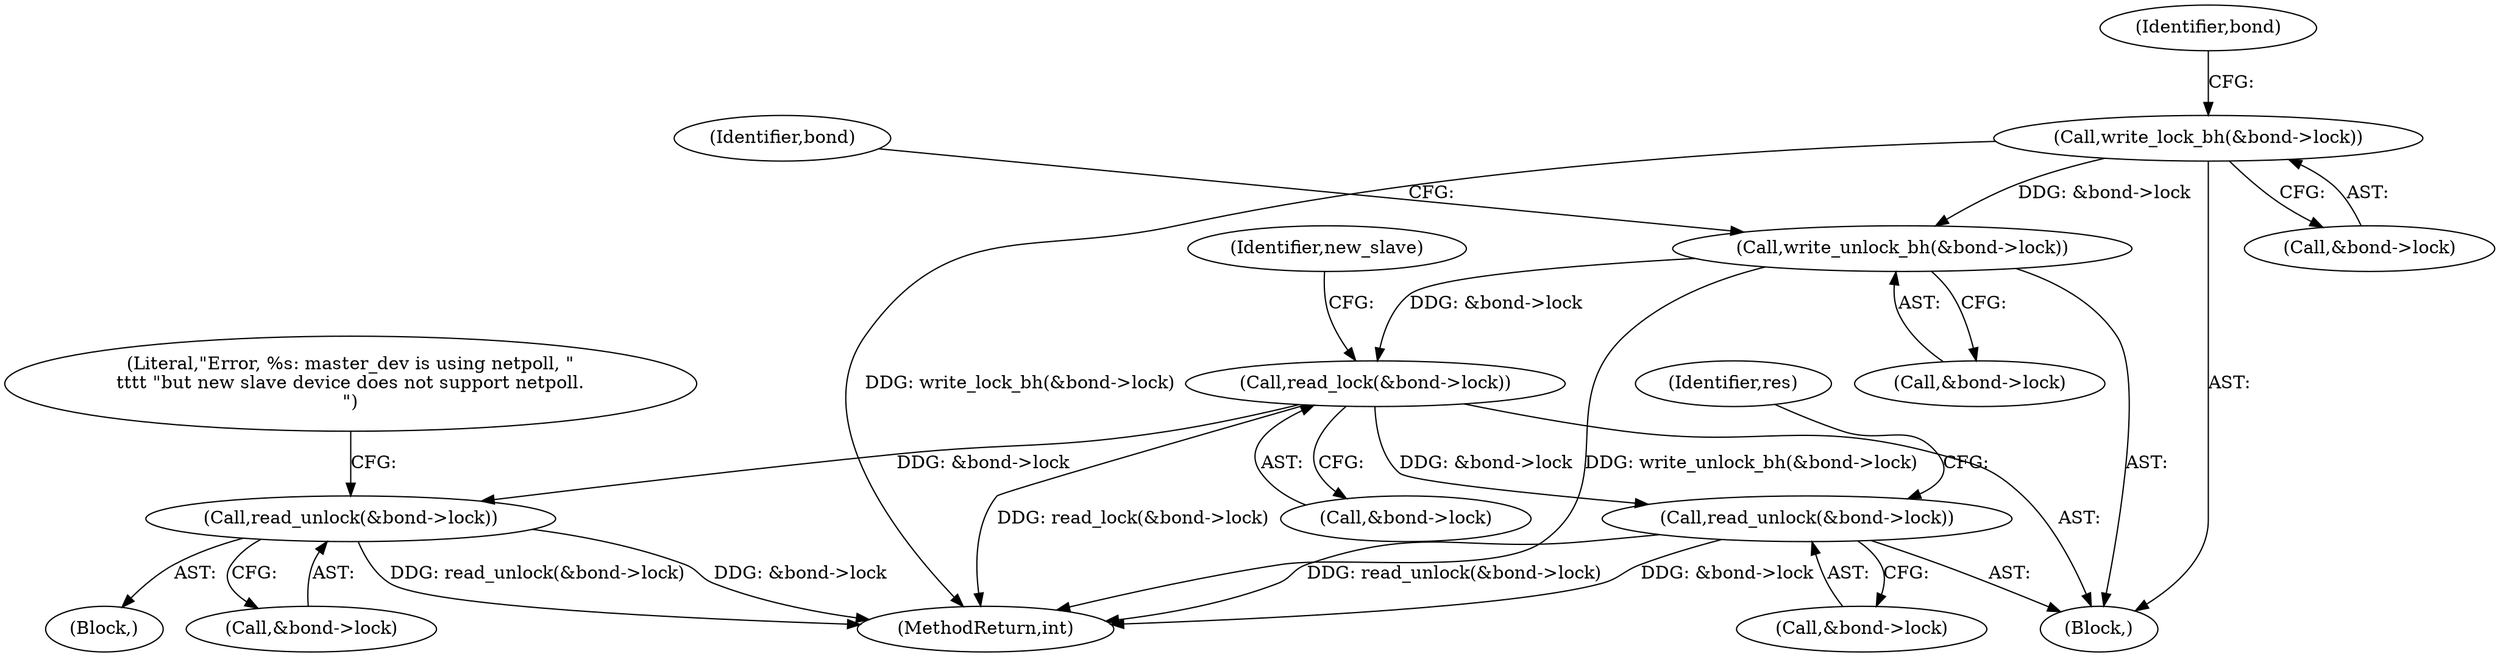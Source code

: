 digraph "0_linux_550fd08c2cebad61c548def135f67aba284c6162_0@API" {
"1000668" [label="(Call,read_lock(&bond->lock))"];
"1000661" [label="(Call,write_unlock_bh(&bond->lock))"];
"1000643" [label="(Call,write_lock_bh(&bond->lock))"];
"1000974" [label="(Call,read_unlock(&bond->lock))"];
"1000989" [label="(Call,read_unlock(&bond->lock))"];
"1000643" [label="(Call,write_lock_bh(&bond->lock))"];
"1000669" [label="(Call,&bond->lock)"];
"1000649" [label="(Identifier,bond)"];
"1000975" [label="(Call,&bond->lock)"];
"1000675" [label="(Identifier,new_slave)"];
"1000668" [label="(Call,read_lock(&bond->lock))"];
"1000990" [label="(Call,&bond->lock)"];
"1000644" [label="(Call,&bond->lock)"];
"1000980" [label="(Literal,\"Error, %s: master_dev is using netpoll, \"\n\t\t\t\t \"but new slave device does not support netpoll.\n\")"];
"1000134" [label="(Block,)"];
"1000667" [label="(Identifier,bond)"];
"1000974" [label="(Call,read_unlock(&bond->lock))"];
"1000973" [label="(Block,)"];
"1000662" [label="(Call,&bond->lock)"];
"1000661" [label="(Call,write_unlock_bh(&bond->lock))"];
"1000995" [label="(Identifier,res)"];
"1001091" [label="(MethodReturn,int)"];
"1000989" [label="(Call,read_unlock(&bond->lock))"];
"1000668" -> "1000134"  [label="AST: "];
"1000668" -> "1000669"  [label="CFG: "];
"1000669" -> "1000668"  [label="AST: "];
"1000675" -> "1000668"  [label="CFG: "];
"1000668" -> "1001091"  [label="DDG: read_lock(&bond->lock)"];
"1000661" -> "1000668"  [label="DDG: &bond->lock"];
"1000668" -> "1000974"  [label="DDG: &bond->lock"];
"1000668" -> "1000989"  [label="DDG: &bond->lock"];
"1000661" -> "1000134"  [label="AST: "];
"1000661" -> "1000662"  [label="CFG: "];
"1000662" -> "1000661"  [label="AST: "];
"1000667" -> "1000661"  [label="CFG: "];
"1000661" -> "1001091"  [label="DDG: write_unlock_bh(&bond->lock)"];
"1000643" -> "1000661"  [label="DDG: &bond->lock"];
"1000643" -> "1000134"  [label="AST: "];
"1000643" -> "1000644"  [label="CFG: "];
"1000644" -> "1000643"  [label="AST: "];
"1000649" -> "1000643"  [label="CFG: "];
"1000643" -> "1001091"  [label="DDG: write_lock_bh(&bond->lock)"];
"1000974" -> "1000973"  [label="AST: "];
"1000974" -> "1000975"  [label="CFG: "];
"1000975" -> "1000974"  [label="AST: "];
"1000980" -> "1000974"  [label="CFG: "];
"1000974" -> "1001091"  [label="DDG: read_unlock(&bond->lock)"];
"1000974" -> "1001091"  [label="DDG: &bond->lock"];
"1000989" -> "1000134"  [label="AST: "];
"1000989" -> "1000990"  [label="CFG: "];
"1000990" -> "1000989"  [label="AST: "];
"1000995" -> "1000989"  [label="CFG: "];
"1000989" -> "1001091"  [label="DDG: read_unlock(&bond->lock)"];
"1000989" -> "1001091"  [label="DDG: &bond->lock"];
}
